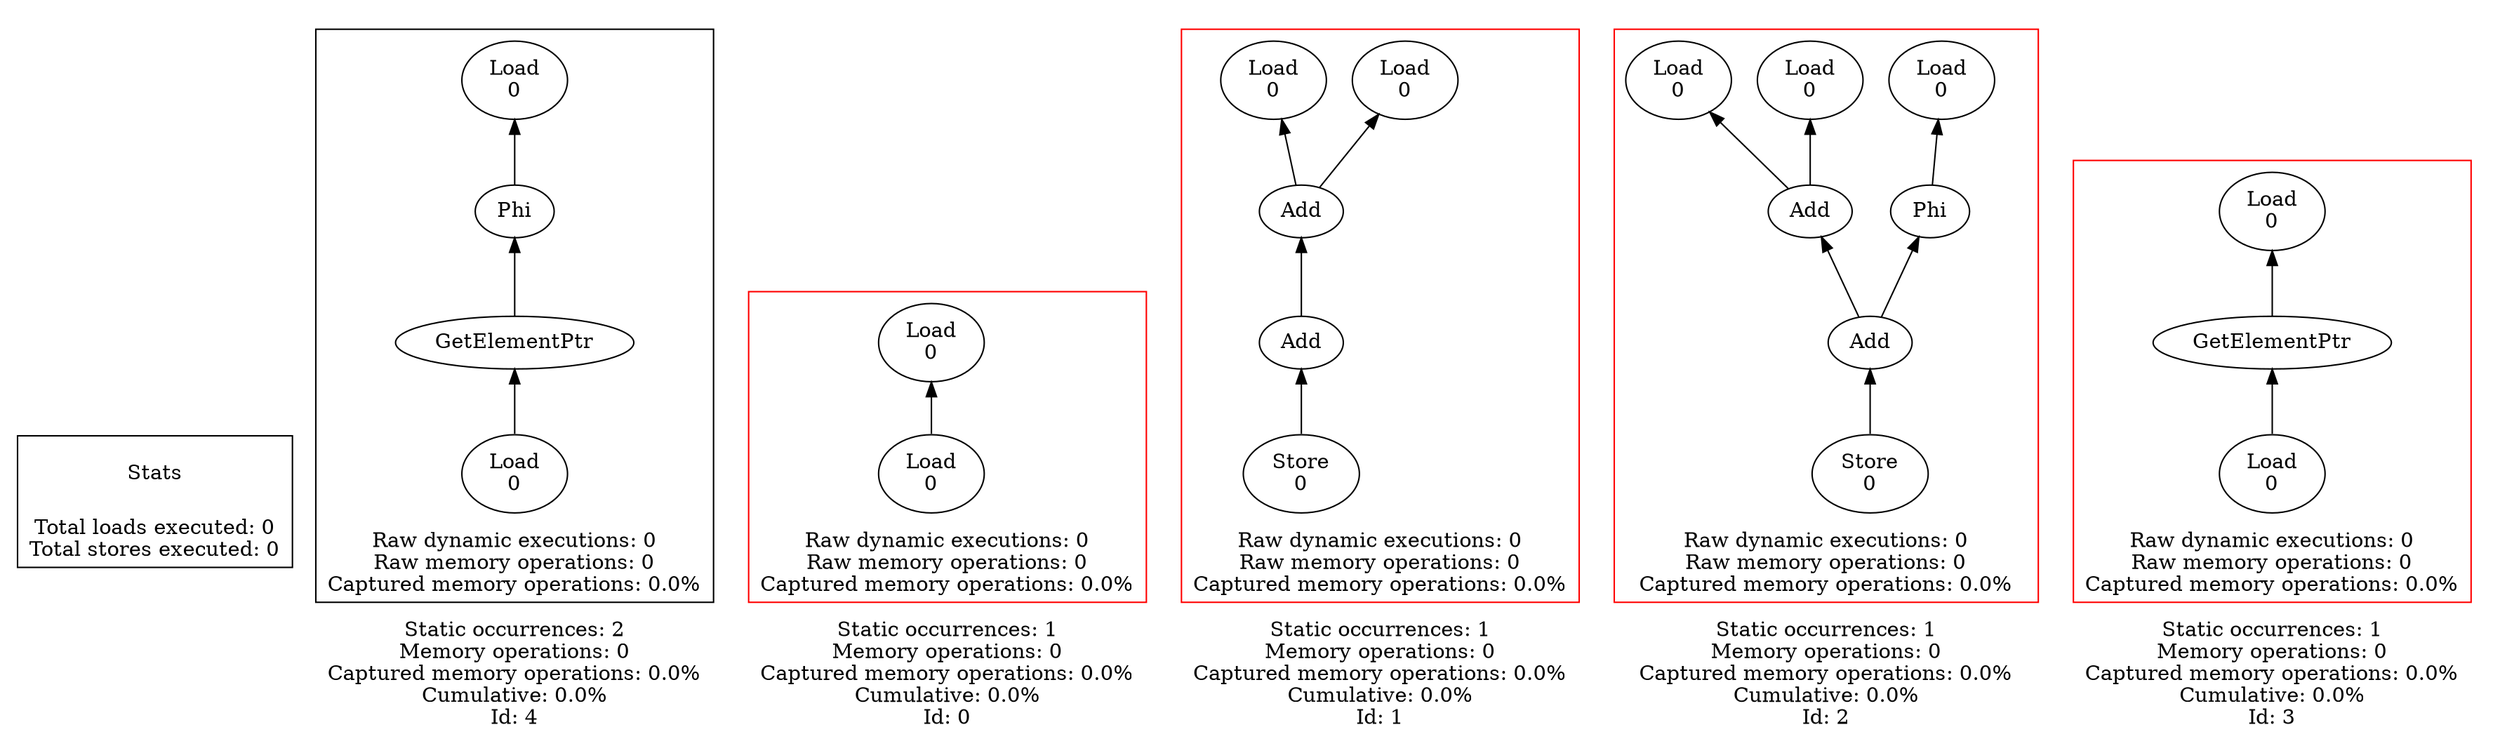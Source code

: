 strict digraph {
rankdir=BT
subgraph {
Stats [shape=plaintext]
cluster=true
label="Total loads executed: 0\nTotal stores executed: 0"
}
subgraph {
subgraph {
{
rank=max
"4_0" [shape=point style=invis]
}
"4_0_6" [label="GetElementPtr"]
"4_0_5" [label="Phi"]
"4_0_6" -> "4_0_5"
"4_0_15" [label="Load\n0"]
"4_0_5" -> "4_0_15"
{
rank=min
"4_0_7" [label="Load\n0"]
}
"4_0_7" -> "4_0_6"
cluster=true
label="Raw dynamic executions: 0\nRaw memory operations: 0\nCaptured memory operations: 0.0%"
}
cluster=true
penwidth=0
label="Static occurrences: 2\nMemory operations: 0\nCaptured memory operations: 0.0%\nCumulative: 0.0%\nId: 4"
}
subgraph {
subgraph {
{
rank=max
"0_0" [shape=point style=invis]
}
{
rank=min
"0_0_8" [label="Load\n0"]
}
"0_0_7" [label="Load\n0"]
"0_0_8" -> "0_0_7"
cluster=true
label="Raw dynamic executions: 0\nRaw memory operations: 0\nCaptured memory operations: 0.0%"
color=red
}
cluster=true
penwidth=0
label="Static occurrences: 1\nMemory operations: 0\nCaptured memory operations: 0.0%\nCumulative: 0.0%\nId: 0"
}
subgraph {
subgraph {
{
rank=max
"1_0" [shape=point style=invis]
}
"1_0_12" [label="Add"]
"1_0_11" [label="Add"]
"1_0_12" -> "1_0_11"
{
rank=min
"1_0_13" [label="Store\n0"]
}
"1_0_13" -> "1_0_12"
"1_0_10" [label="Load\n0"]
"1_0_11" -> "1_0_10"
"1_0_8" [label="Load\n0"]
"1_0_11" -> "1_0_8"
cluster=true
label="Raw dynamic executions: 0\nRaw memory operations: 0\nCaptured memory operations: 0.0%"
color=red
}
cluster=true
penwidth=0
label="Static occurrences: 1\nMemory operations: 0\nCaptured memory operations: 0.0%\nCumulative: 0.0%\nId: 1"
}
subgraph {
subgraph {
{
rank=max
"2_0" [shape=point style=invis]
}
"2_0_12" [label="Add"]
"2_0_11" [label="Add"]
"2_0_12" -> "2_0_11"
"2_0_4" [label="Phi"]
"2_0_12" -> "2_0_4"
{
rank=min
"2_0_13" [label="Store\n0"]
}
"2_0_13" -> "2_0_12"
"2_0_10" [label="Load\n0"]
"2_0_11" -> "2_0_10"
"2_0_8" [label="Load\n0"]
"2_0_11" -> "2_0_8"
"2_0_2" [label="Load\n0"]
"2_0_4" -> "2_0_2"
cluster=true
label="Raw dynamic executions: 0\nRaw memory operations: 0\nCaptured memory operations: 0.0%"
color=red
}
cluster=true
penwidth=0
label="Static occurrences: 1\nMemory operations: 0\nCaptured memory operations: 0.0%\nCumulative: 0.0%\nId: 2"
}
subgraph {
subgraph {
{
rank=max
"3_0" [shape=point style=invis]
}
{
rank=min
"3_0_10" [label="Load\n0"]
}
"3_0_9" [label="GetElementPtr"]
"3_0_10" -> "3_0_9"
"3_0_7" [label="Load\n0"]
"3_0_9" -> "3_0_7"
cluster=true
label="Raw dynamic executions: 0\nRaw memory operations: 0\nCaptured memory operations: 0.0%"
color=red
}
cluster=true
penwidth=0
label="Static occurrences: 1\nMemory operations: 0\nCaptured memory operations: 0.0%\nCumulative: 0.0%\nId: 3"
}
}
